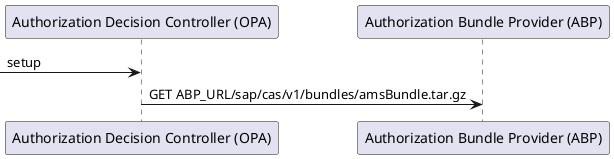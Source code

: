@startuml
-> "Authorization Decision Controller (OPA)" : setup
"Authorization Decision Controller (OPA)" -> "Authorization Bundle Provider (ABP)": GET ABP_URL/sap/cas/v1/bundles/amsBundle.tar.gz

@enduml


